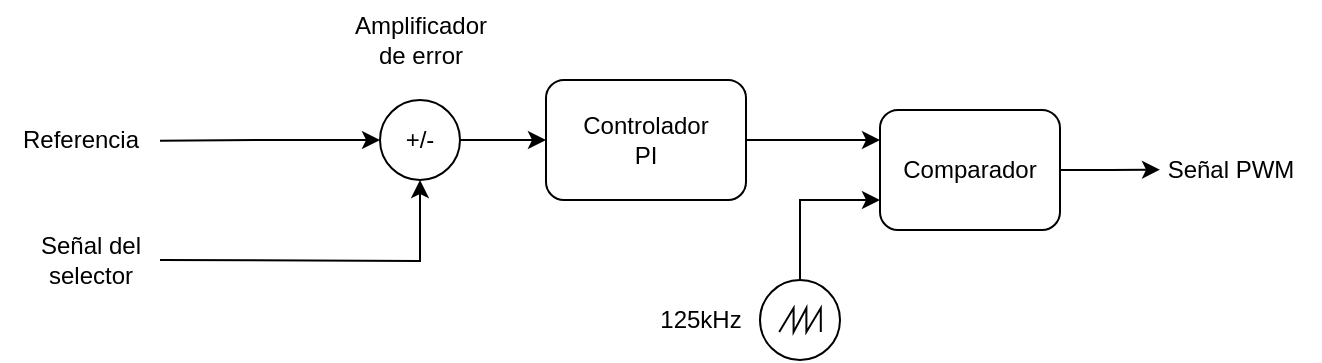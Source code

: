 <mxfile>
    <diagram id="S8bHiH4VoKw6E6staCxb" name="Page-1">
        <mxGraphModel dx="541" dy="287" grid="1" gridSize="10" guides="1" tooltips="1" connect="1" arrows="1" fold="1" page="1" pageScale="1" pageWidth="827" pageHeight="1169" math="0" shadow="0">
            <root>
                <mxCell id="0"/>
                <mxCell id="1" parent="0"/>
                <mxCell id="E_RoyRnaRvmdLswqeIwX-4" style="edgeStyle=orthogonalEdgeStyle;rounded=0;orthogonalLoop=1;jettySize=auto;html=1;exitX=0;exitY=0.5;exitDx=0;exitDy=0;startArrow=classic;startFill=1;endArrow=none;endFill=0;" parent="1" source="E_RoyRnaRvmdLswqeIwX-3" edge="1">
                    <mxGeometry relative="1" as="geometry">
                        <mxPoint x="120.0" y="360.345" as="targetPoint"/>
                    </mxGeometry>
                </mxCell>
                <mxCell id="E_RoyRnaRvmdLswqeIwX-9" style="edgeStyle=orthogonalEdgeStyle;rounded=0;orthogonalLoop=1;jettySize=auto;html=1;exitX=1;exitY=0.5;exitDx=0;exitDy=0;entryX=0;entryY=0.5;entryDx=0;entryDy=0;startArrow=none;startFill=0;endArrow=classic;endFill=1;" parent="1" source="E_RoyRnaRvmdLswqeIwX-3" target="E_RoyRnaRvmdLswqeIwX-8" edge="1">
                    <mxGeometry relative="1" as="geometry"/>
                </mxCell>
                <mxCell id="E_RoyRnaRvmdLswqeIwX-3" value="+/-" style="ellipse;whiteSpace=wrap;html=1;aspect=fixed;" parent="1" vertex="1">
                    <mxGeometry x="230" y="340" width="40" height="40" as="geometry"/>
                </mxCell>
                <mxCell id="E_RoyRnaRvmdLswqeIwX-6" value="Señal del&lt;br&gt;selector" style="text;html=1;align=center;verticalAlign=middle;resizable=0;points=[];autosize=1;strokeColor=none;fillColor=none;" parent="1" vertex="1">
                    <mxGeometry x="50" y="405" width="70" height="30" as="geometry"/>
                </mxCell>
                <mxCell id="E_RoyRnaRvmdLswqeIwX-7" value="Referencia" style="text;html=1;align=center;verticalAlign=middle;resizable=0;points=[];autosize=1;strokeColor=none;fillColor=none;" parent="1" vertex="1">
                    <mxGeometry x="40" y="345" width="80" height="30" as="geometry"/>
                </mxCell>
                <mxCell id="E_RoyRnaRvmdLswqeIwX-11" style="edgeStyle=orthogonalEdgeStyle;rounded=0;orthogonalLoop=1;jettySize=auto;html=1;exitX=1;exitY=0.5;exitDx=0;exitDy=0;entryX=0;entryY=0.25;entryDx=0;entryDy=0;startArrow=none;startFill=0;endArrow=classic;endFill=1;" parent="1" source="E_RoyRnaRvmdLswqeIwX-8" target="E_RoyRnaRvmdLswqeIwX-10" edge="1">
                    <mxGeometry relative="1" as="geometry"/>
                </mxCell>
                <mxCell id="E_RoyRnaRvmdLswqeIwX-8" value="Controlador&lt;br&gt;PI" style="rounded=1;whiteSpace=wrap;html=1;" parent="1" vertex="1">
                    <mxGeometry x="313" y="330" width="100" height="60" as="geometry"/>
                </mxCell>
                <mxCell id="E_RoyRnaRvmdLswqeIwX-18" style="edgeStyle=orthogonalEdgeStyle;rounded=0;orthogonalLoop=1;jettySize=auto;html=1;exitX=1;exitY=0.5;exitDx=0;exitDy=0;startArrow=none;startFill=0;endArrow=classic;endFill=1;" parent="1" source="E_RoyRnaRvmdLswqeIwX-10" edge="1">
                    <mxGeometry relative="1" as="geometry">
                        <mxPoint x="620" y="374.828" as="targetPoint"/>
                    </mxGeometry>
                </mxCell>
                <mxCell id="E_RoyRnaRvmdLswqeIwX-10" value="Comparador" style="rounded=1;whiteSpace=wrap;html=1;" parent="1" vertex="1">
                    <mxGeometry x="480" y="345" width="90" height="60" as="geometry"/>
                </mxCell>
                <mxCell id="E_RoyRnaRvmdLswqeIwX-19" style="edgeStyle=orthogonalEdgeStyle;rounded=0;orthogonalLoop=1;jettySize=auto;html=1;exitX=0.5;exitY=0;exitDx=0;exitDy=0;exitPerimeter=0;entryX=0;entryY=0.75;entryDx=0;entryDy=0;startArrow=none;startFill=0;endArrow=classic;endFill=1;" parent="1" source="E_RoyRnaRvmdLswqeIwX-14" target="E_RoyRnaRvmdLswqeIwX-10" edge="1">
                    <mxGeometry relative="1" as="geometry"/>
                </mxCell>
                <mxCell id="E_RoyRnaRvmdLswqeIwX-14" value="" style="pointerEvents=1;verticalLabelPosition=bottom;shadow=0;dashed=0;align=center;html=1;verticalAlign=top;shape=mxgraph.electrical.signal_sources.source;aspect=fixed;points=[[0.5,0,0],[1,0.5,0],[0.5,1,0],[0,0.5,0]];elSignalType=sawtooth;" parent="1" vertex="1">
                    <mxGeometry x="420" y="430" width="40" height="40" as="geometry"/>
                </mxCell>
                <mxCell id="E_RoyRnaRvmdLswqeIwX-17" value="125kHz" style="text;html=1;align=center;verticalAlign=middle;resizable=0;points=[];autosize=1;strokeColor=none;fillColor=none;" parent="1" vertex="1">
                    <mxGeometry x="360" y="435" width="60" height="30" as="geometry"/>
                </mxCell>
                <mxCell id="E_RoyRnaRvmdLswqeIwX-20" value="Señal PWM" style="text;html=1;align=center;verticalAlign=middle;resizable=0;points=[];autosize=1;strokeColor=none;fillColor=none;" parent="1" vertex="1">
                    <mxGeometry x="610" y="360" width="90" height="30" as="geometry"/>
                </mxCell>
                <mxCell id="zaFaRbMKrRMavXVSdAxx-1" value="Amplificador&lt;br&gt;de error" style="text;html=1;align=center;verticalAlign=middle;resizable=0;points=[];autosize=1;strokeColor=none;fillColor=none;" parent="1" vertex="1">
                    <mxGeometry x="205" y="290" width="90" height="40" as="geometry"/>
                </mxCell>
                <mxCell id="13" style="edgeStyle=orthogonalEdgeStyle;rounded=0;html=1;entryX=0.5;entryY=1;entryDx=0;entryDy=0;" parent="1" target="E_RoyRnaRvmdLswqeIwX-3" edge="1">
                    <mxGeometry relative="1" as="geometry">
                        <mxPoint x="120" y="420" as="sourcePoint"/>
                    </mxGeometry>
                </mxCell>
            </root>
        </mxGraphModel>
    </diagram>
</mxfile>